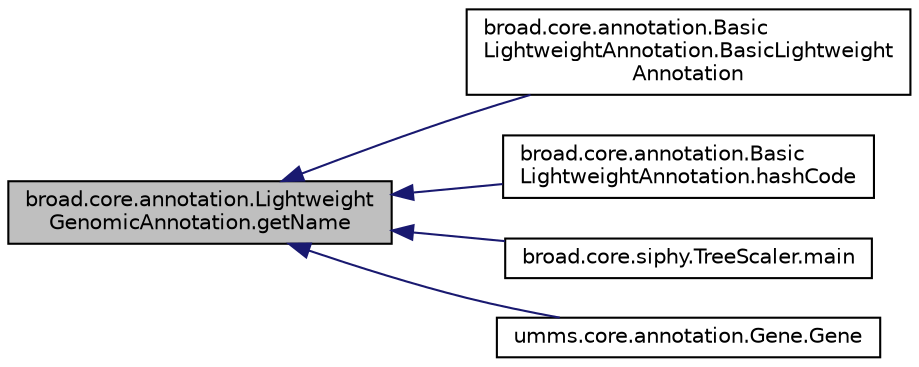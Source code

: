 digraph "broad.core.annotation.LightweightGenomicAnnotation.getName"
{
  edge [fontname="Helvetica",fontsize="10",labelfontname="Helvetica",labelfontsize="10"];
  node [fontname="Helvetica",fontsize="10",shape=record];
  rankdir="LR";
  Node1 [label="broad.core.annotation.Lightweight\lGenomicAnnotation.getName",height=0.2,width=0.4,color="black", fillcolor="grey75", style="filled" fontcolor="black"];
  Node1 -> Node2 [dir="back",color="midnightblue",fontsize="10",style="solid",fontname="Helvetica"];
  Node2 [label="broad.core.annotation.Basic\lLightweightAnnotation.BasicLightweight\lAnnotation",height=0.2,width=0.4,color="black", fillcolor="white", style="filled",URL="$classbroad_1_1core_1_1annotation_1_1_basic_lightweight_annotation.html#af2d2e1efe40a87dd95af968bb0ee20b0"];
  Node1 -> Node3 [dir="back",color="midnightblue",fontsize="10",style="solid",fontname="Helvetica"];
  Node3 [label="broad.core.annotation.Basic\lLightweightAnnotation.hashCode",height=0.2,width=0.4,color="black", fillcolor="white", style="filled",URL="$classbroad_1_1core_1_1annotation_1_1_basic_lightweight_annotation.html#ac12df313b55e4bb561f0ee2f5cc8b610"];
  Node1 -> Node4 [dir="back",color="midnightblue",fontsize="10",style="solid",fontname="Helvetica"];
  Node4 [label="broad.core.siphy.TreeScaler.main",height=0.2,width=0.4,color="black", fillcolor="white", style="filled",URL="$classbroad_1_1core_1_1siphy_1_1_tree_scaler.html#a036762852612940632c8cbaa824157be"];
  Node1 -> Node5 [dir="back",color="midnightblue",fontsize="10",style="solid",fontname="Helvetica"];
  Node5 [label="umms.core.annotation.Gene.Gene",height=0.2,width=0.4,color="black", fillcolor="white", style="filled",URL="$classumms_1_1core_1_1annotation_1_1_gene.html#af79232cbfb63d92f35fd036e13eb8647"];
}
